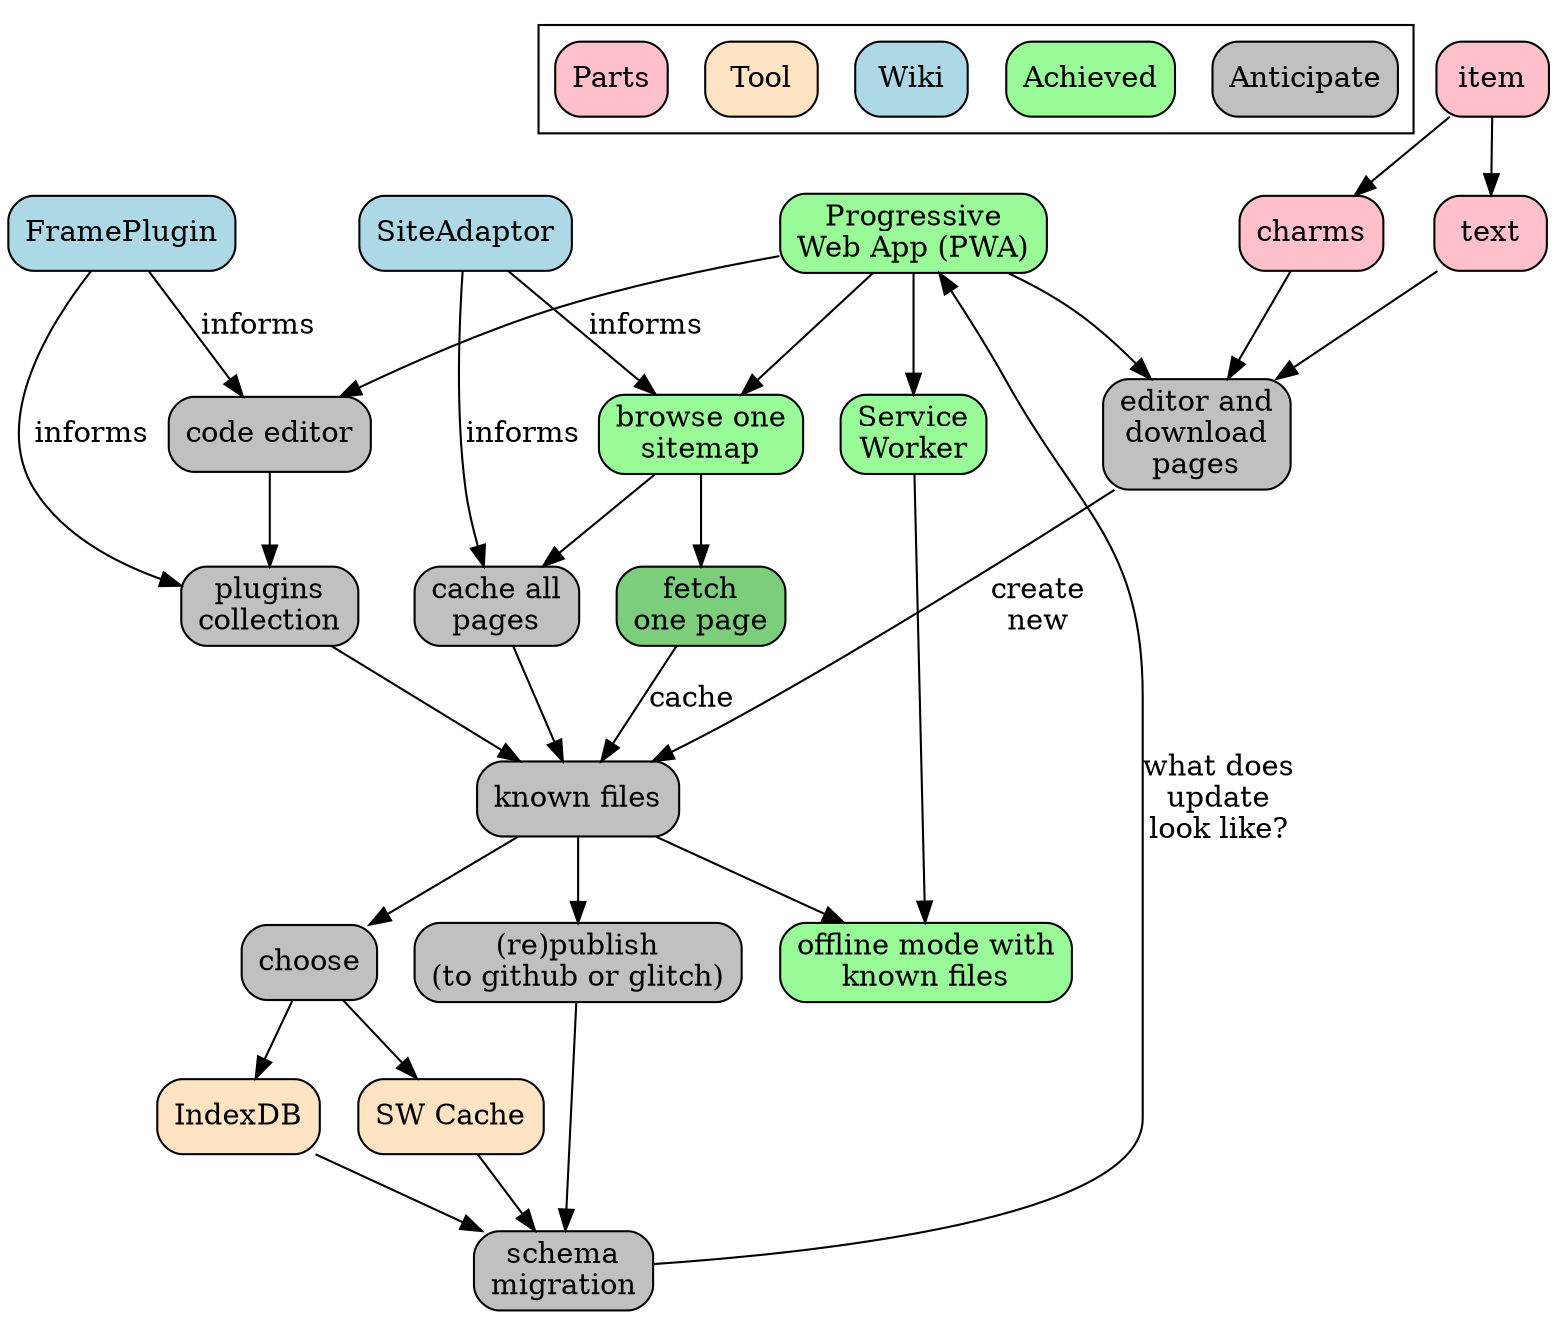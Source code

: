 digraph {
  node [shape=box style="rounded,filled"]

  Anticipate [fillcolor="grey"]
  Achieved [fillcolor="palegreen"]
  Wiki [fillcolor="lightblue"]
  Tool [fillcolor="bisque"]
  Parts [fillcolor="pink"]

  {node [fillcolor="palegreen"]
    PWA SW Offline Sitemap Page}
  {node [fillcolor="lightblue"]
    Site Frame}
  {node [fillcolor="bisque"]
    SWCache IndexDB}
  {node [fillcolor="grey"]
    Files Edit EditCode Plugins Edit
    Publish Cache Schema choose
  }
  {node [fillcolor="pink"]
    item text charms}

  subgraph cluster_1 {
    Anticipate
    Achieved
    Wiki
    Tool
    Parts
  }
  Wiki -> {PWA Edit} [style=invis]


  PWA [label="Progressive\nWeb App (PWA)"]
  SW [label="Service\nWorker"]
  Offline [label="offline mode with\nknown files"]
  Files [label="known files"]
  Edit [label="editor and\ndownload\npages"]
  Sitemap [label="browse one\nsitemap"]
  Page [label="fetch\none page" fillcolor="palegreen3"]
  Publish [label="(re)publish\n(to github or glitch)"]
  Cache [label="cache all\npages"]

  Site [label="SiteAdaptor"]
  Frame [label="FramePlugin"]
  SWCache [label="SW Cache"]
  IndexDB

  EditCode [label="code editor"]
  Plugins [label="plugins\ncollection"]
  Schema [label="schema\nmigration"]

  Site -> {Sitemap Cache} [label="informs"]

  PWA -> Edit

  item -> {text charms} -> Edit

  Edit -> Files [label="create\nnew"]
  PWA ->EditCode -> Plugins -> Files
  Frame -> {EditCode Plugins} [label="informs"]

  PWA -> Sitemap -> Page
  Sitemap -> Cache -> Files
  Page -> Files [label="cache"]
  {SWCache IndexDB Files}

  Files -> Publish -> Schema
  Files -> choose -> {IndexDB SWCache} -> Schema
  Schema -> PWA [label="what does\nupdate\nlook like?"]

  Files -> Offline
  PWA -> SW
  SW -> Offline
}
